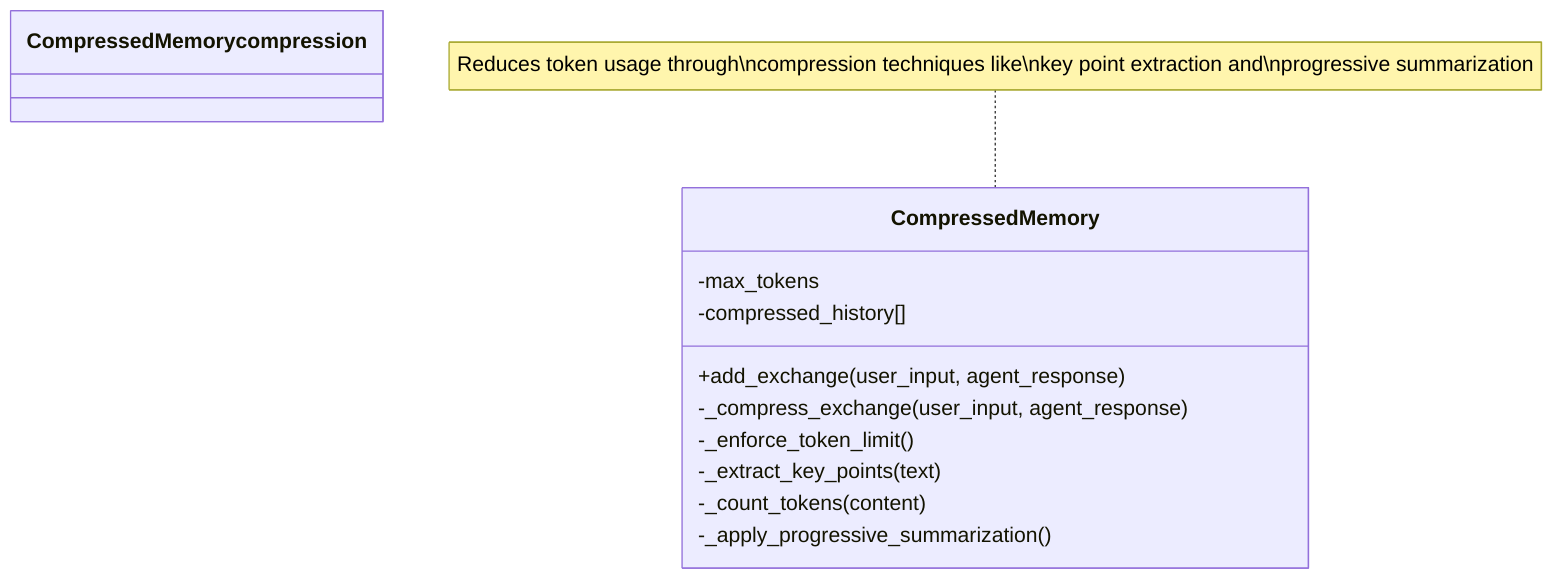 classDiagram
    class CompressedMemory {
        -max_tokens
        -compressed_history[]
        +add_exchange(user_input, agent_response)
        -_compress_exchange(user_input, agent_response)
        -_enforce_token_limit()
        -_extract_key_points(text)
        -_count_tokens(content)
        -_apply_progressive_summarization()
    }

    note for CompressedMemory "Reduces token usage through\ncompression techniques like\nkey point extraction and\nprogressive summarization"

    classDef compression fill:#4B0082,color:white
    class CompressedMemory compression